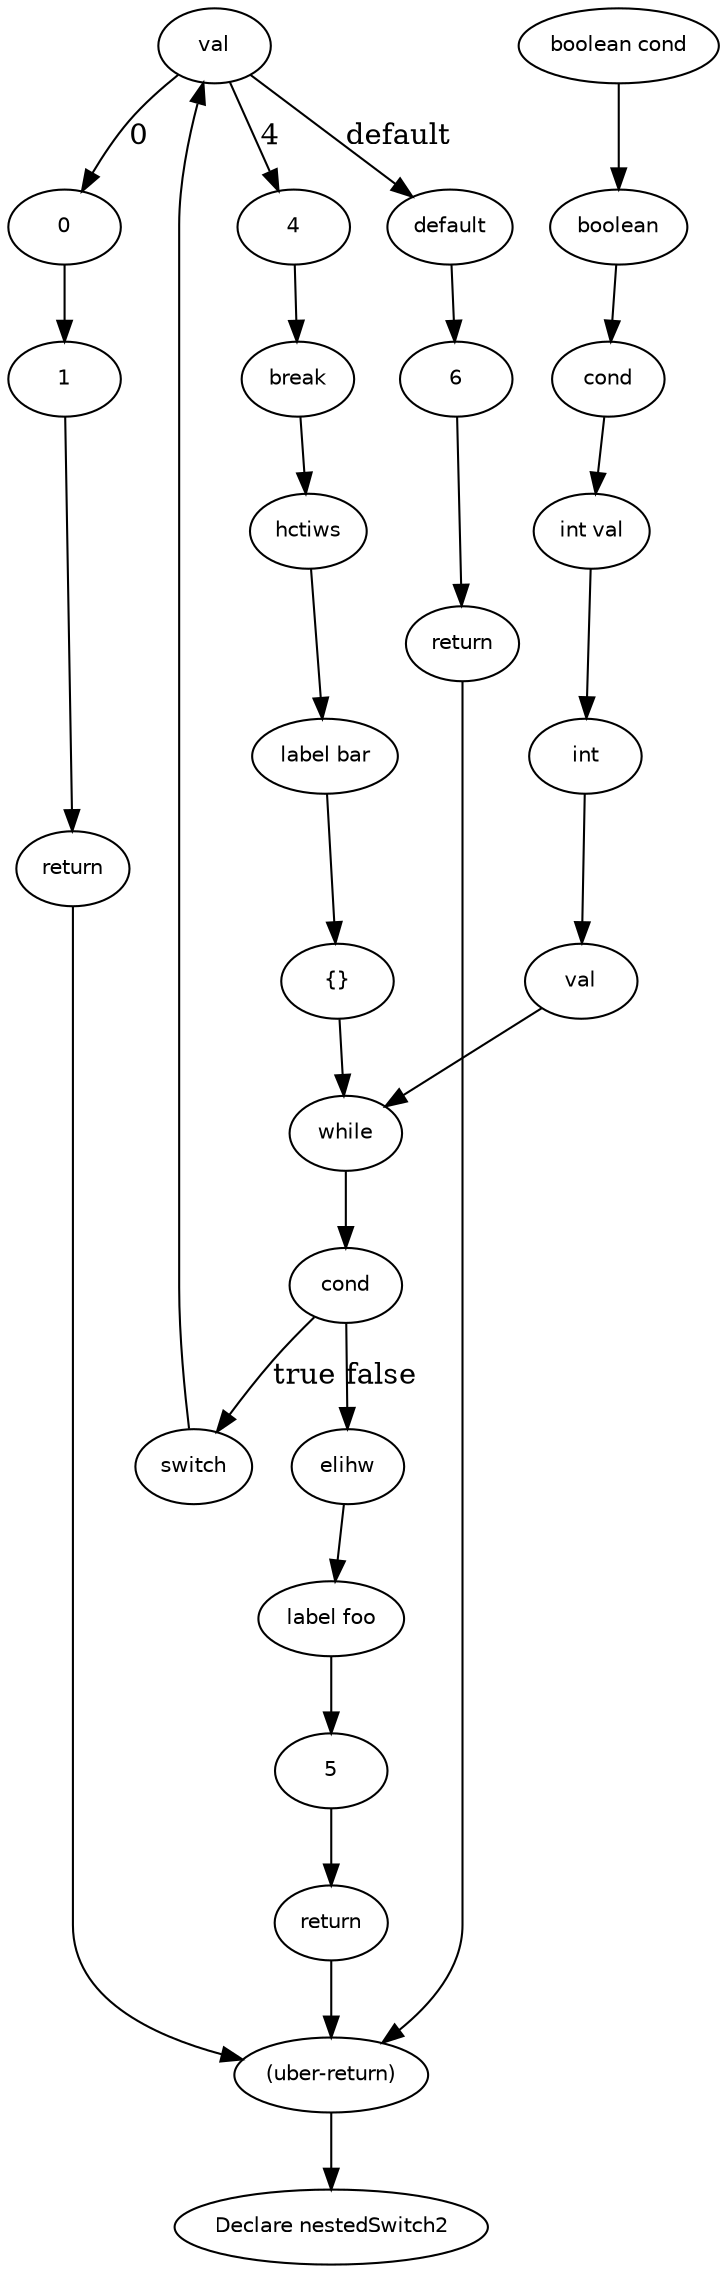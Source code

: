 digraph nestedSwitch2 {
  32 [
    label = 5,
    fontname = Helvetica,
    fontsize = 10
  ];
  31 [
    label = return,
    fontname = Helvetica,
    fontsize = 10
  ];
  30 [
    label = 6,
    fontname = Helvetica,
    fontsize = 10
  ];
  19 [
    label = val,
    fontname = Helvetica,
    fontsize = 10
  ];
  18 [
    label = switch,
    fontname = Helvetica,
    fontsize = 10
  ];
  17 [
    label = hctiws,
    fontname = Helvetica,
    fontsize = 10
  ];
  15 [
    label = "label bar",
    fontname = Helvetica,
    fontsize = 10
  ];
  14 [
    label = "{}",
    fontname = Helvetica,
    fontsize = 10
  ];
  13 [
    label = cond,
    fontname = Helvetica,
    fontsize = 10
  ];
  12 [
    label = elihw,
    fontname = Helvetica,
    fontsize = 10
  ];
  11 [
    label = while,
    fontname = Helvetica,
    fontsize = 10
  ];
  9 [
    label = "label foo",
    fontname = Helvetica,
    fontsize = 10
  ];
  29 [
    label = return,
    fontname = Helvetica,
    fontsize = 10
  ];
  8 [
    label = val,
    fontname = Helvetica,
    fontsize = 10
  ];
  7 [
    label = int,
    fontname = Helvetica,
    fontsize = 10
  ];
  28 [
    label = default,
    fontname = Helvetica,
    fontsize = 10
  ];
  6 [
    label = "int val",
    fontname = Helvetica,
    fontsize = 10
  ];
  26 [
    label = break,
    fontname = Helvetica,
    fontsize = 10
  ];
  5 [
    label = cond,
    fontname = Helvetica,
    fontsize = 10
  ];
  25 [
    label = 4,
    fontname = Helvetica,
    fontsize = 10
  ];
  4 [
    label = boolean,
    fontname = Helvetica,
    fontsize = 10
  ];
  3 [
    label = "boolean cond",
    fontname = Helvetica,
    fontsize = 10
  ];
  23 [
    label = 1,
    fontname = Helvetica,
    fontsize = 10
  ];
  2 [
    label = "(uber-return)",
    fontname = Helvetica,
    fontsize = 10
  ];
  22 [
    label = return,
    fontname = Helvetica,
    fontsize = 10
  ];
  21 [
    label = 0,
    fontname = Helvetica,
    fontsize = 10
  ];
  0 [
    label = "Declare nestedSwitch2",
    fontname = Helvetica,
    fontsize = 10
  ];
  25 -> 26 [
    label = ""
  ];
  13 -> 18 [
    label = true
  ];
  11 -> 13 [
    label = ""
  ];
  8 -> 11 [
    label = ""
  ];
  21 -> 23 [
    label = ""
  ];
  2 -> 0 [
    label = ""
  ];
  14 -> 11 [
    label = ""
  ];
  28 -> 30 [
    label = ""
  ];
  19 -> 21 [
    label = 0
  ];
  15 -> 14 [
    label = ""
  ];
  19 -> 28 [
    label = default
  ];
  12 -> 9 [
    label = ""
  ];
  3 -> 4 [
    label = ""
  ];
  18 -> 19 [
    label = ""
  ];
  13 -> 12 [
    label = false
  ];
  19 -> 25 [
    label = 4
  ];
  22 -> 2 [
    label = ""
  ];
  29 -> 2 [
    label = ""
  ];
  23 -> 22 [
    label = ""
  ];
  30 -> 29 [
    label = ""
  ];
  7 -> 8 [
    label = ""
  ];
  31 -> 2 [
    label = ""
  ];
  6 -> 7 [
    label = ""
  ];
  32 -> 31 [
    label = ""
  ];
  17 -> 15 [
    label = ""
  ];
  5 -> 6 [
    label = ""
  ];
  9 -> 32 [
    label = ""
  ];
  26 -> 17 [
    label = ""
  ];
  4 -> 5 [
    label = ""
  ];
}
